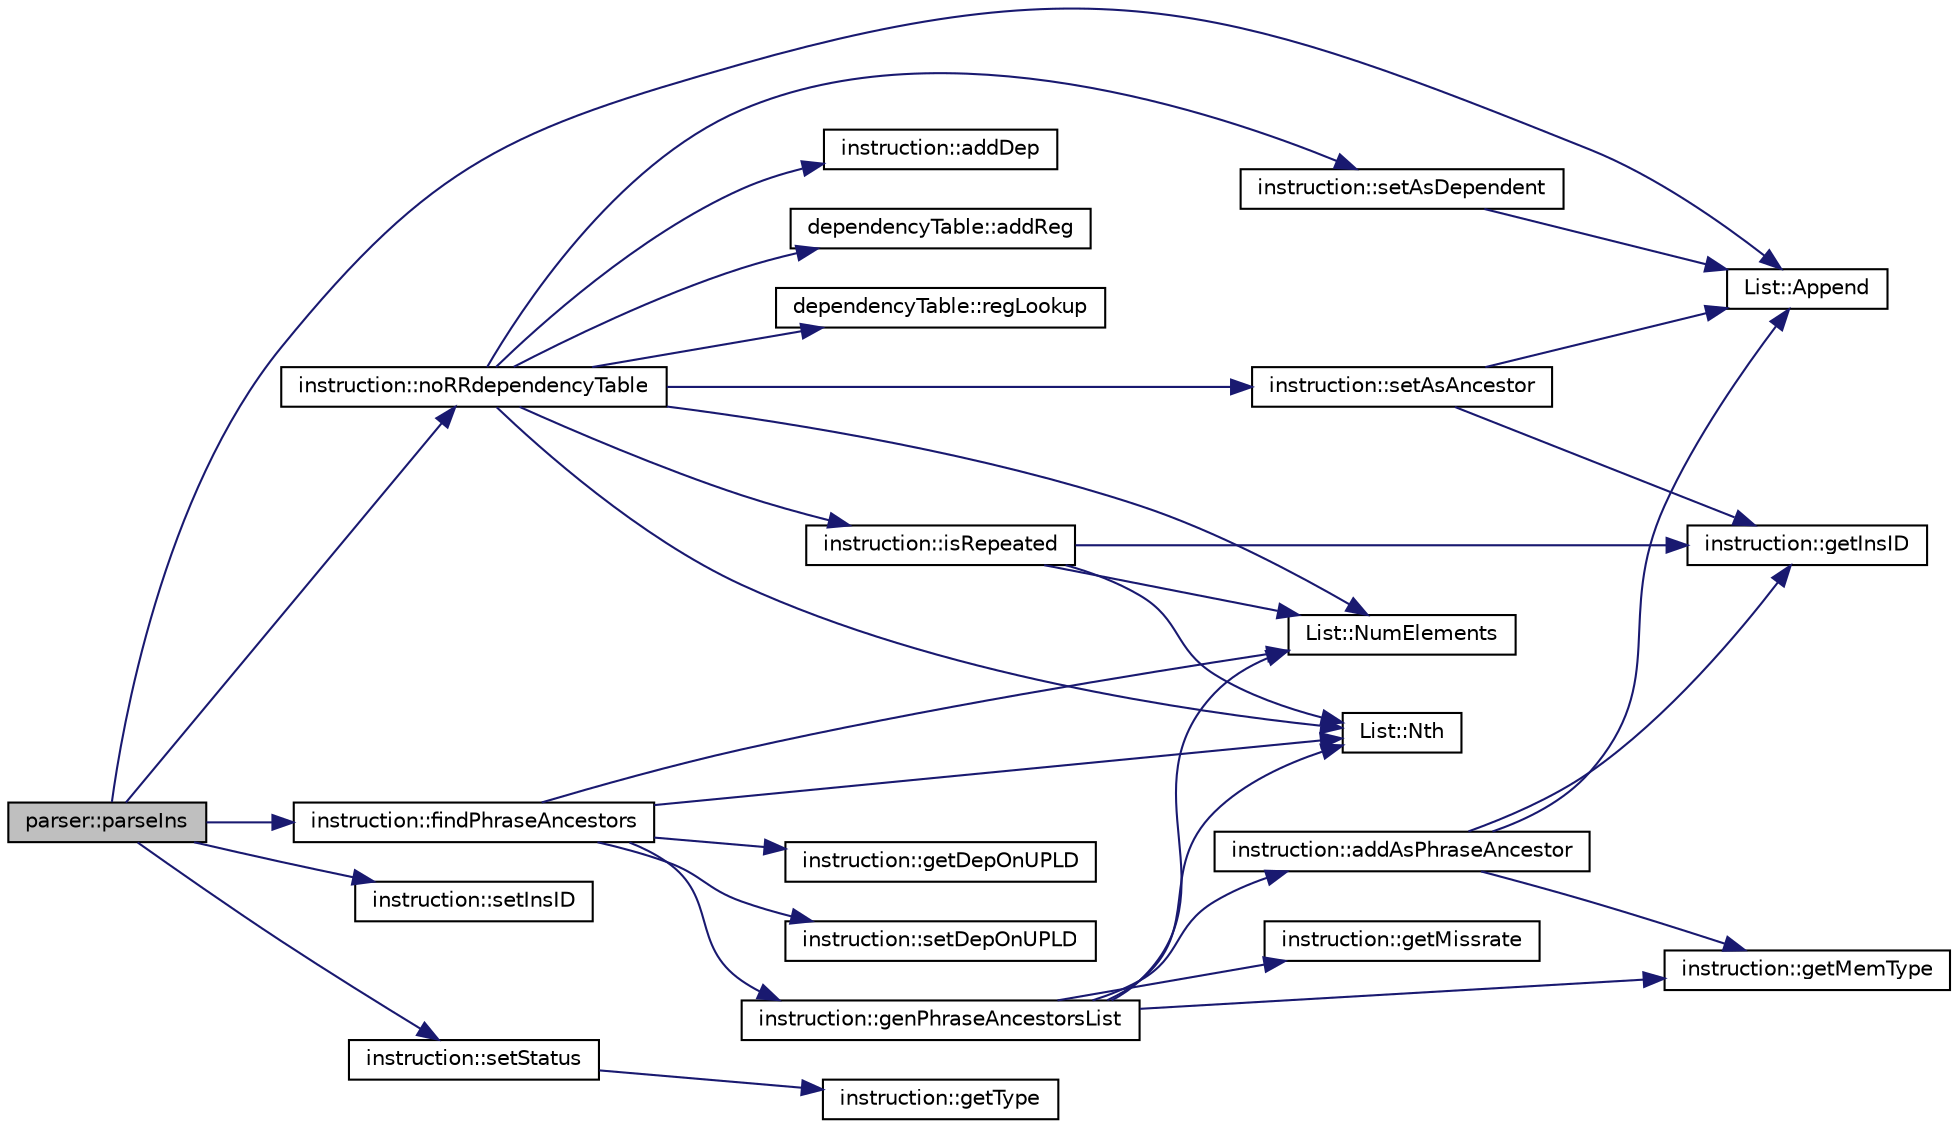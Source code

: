 digraph G
{
  edge [fontname="Helvetica",fontsize="10",labelfontname="Helvetica",labelfontsize="10"];
  node [fontname="Helvetica",fontsize="10",shape=record];
  rankdir=LR;
  Node1 [label="parser::parseIns",height=0.2,width=0.4,color="black", fillcolor="grey75", style="filled" fontcolor="black"];
  Node1 -> Node2 [color="midnightblue",fontsize="10",style="solid",fontname="Helvetica"];
  Node2 [label="List::Append",height=0.2,width=0.4,color="black", fillcolor="white", style="filled",URL="$classList.html#a473190098e38206d0125b0737245e613"];
  Node1 -> Node3 [color="midnightblue",fontsize="10",style="solid",fontname="Helvetica"];
  Node3 [label="instruction::findPhraseAncestors",height=0.2,width=0.4,color="black", fillcolor="white", style="filled",URL="$classinstruction.html#aed4714151da7fbcbe65485e5699cd72c"];
  Node3 -> Node4 [color="midnightblue",fontsize="10",style="solid",fontname="Helvetica"];
  Node4 [label="instruction::genPhraseAncestorsList",height=0.2,width=0.4,color="black", fillcolor="white", style="filled",URL="$classinstruction.html#af5a1d9e1a8a25f768c3dadf66fb83362"];
  Node4 -> Node5 [color="midnightblue",fontsize="10",style="solid",fontname="Helvetica"];
  Node5 [label="instruction::addAsPhraseAncestor",height=0.2,width=0.4,color="black", fillcolor="white", style="filled",URL="$classinstruction.html#a70d88f6c0d2cc47b2c18acd3118de671"];
  Node5 -> Node2 [color="midnightblue",fontsize="10",style="solid",fontname="Helvetica"];
  Node5 -> Node6 [color="midnightblue",fontsize="10",style="solid",fontname="Helvetica"];
  Node6 [label="instruction::getInsID",height=0.2,width=0.4,color="black", fillcolor="white", style="filled",URL="$classinstruction.html#a0856c8a7411c298a51cd8d8d5e2f8b12"];
  Node5 -> Node7 [color="midnightblue",fontsize="10",style="solid",fontname="Helvetica"];
  Node7 [label="instruction::getMemType",height=0.2,width=0.4,color="black", fillcolor="white", style="filled",URL="$classinstruction.html#a8051847b8731d697107d682564a7385f"];
  Node4 -> Node7 [color="midnightblue",fontsize="10",style="solid",fontname="Helvetica"];
  Node4 -> Node8 [color="midnightblue",fontsize="10",style="solid",fontname="Helvetica"];
  Node8 [label="instruction::getMissrate",height=0.2,width=0.4,color="black", fillcolor="white", style="filled",URL="$classinstruction.html#a7f04521e22bec22c519fdc44d7c8b83a"];
  Node4 -> Node9 [color="midnightblue",fontsize="10",style="solid",fontname="Helvetica"];
  Node9 [label="List::Nth",height=0.2,width=0.4,color="black", fillcolor="white", style="filled",URL="$classList.html#a5eb964816de33c85e1d46658ddf8c6c4"];
  Node4 -> Node10 [color="midnightblue",fontsize="10",style="solid",fontname="Helvetica"];
  Node10 [label="List::NumElements",height=0.2,width=0.4,color="black", fillcolor="white", style="filled",URL="$classList.html#ac2e9d50f703b01bf643fa6ce50837c26"];
  Node3 -> Node11 [color="midnightblue",fontsize="10",style="solid",fontname="Helvetica"];
  Node11 [label="instruction::getDepOnUPLD",height=0.2,width=0.4,color="black", fillcolor="white", style="filled",URL="$classinstruction.html#aa523eec9522b3dfa68918b24c378fcc2"];
  Node3 -> Node9 [color="midnightblue",fontsize="10",style="solid",fontname="Helvetica"];
  Node3 -> Node10 [color="midnightblue",fontsize="10",style="solid",fontname="Helvetica"];
  Node3 -> Node12 [color="midnightblue",fontsize="10",style="solid",fontname="Helvetica"];
  Node12 [label="instruction::setDepOnUPLD",height=0.2,width=0.4,color="black", fillcolor="white", style="filled",URL="$classinstruction.html#a99ed8de1173de1012b31333788a3e1a9"];
  Node1 -> Node13 [color="midnightblue",fontsize="10",style="solid",fontname="Helvetica"];
  Node13 [label="instruction::noRRdependencyTable",height=0.2,width=0.4,color="black", fillcolor="white", style="filled",URL="$classinstruction.html#a096c7696da9989235116d28996b34143"];
  Node13 -> Node14 [color="midnightblue",fontsize="10",style="solid",fontname="Helvetica"];
  Node14 [label="instruction::addDep",height=0.2,width=0.4,color="black", fillcolor="white", style="filled",URL="$classinstruction.html#aeb756cec429aca99a341f069df268465"];
  Node13 -> Node15 [color="midnightblue",fontsize="10",style="solid",fontname="Helvetica"];
  Node15 [label="dependencyTable::addReg",height=0.2,width=0.4,color="black", fillcolor="white", style="filled",URL="$classdependencyTable.html#a8ef091ae6d3ca417958673d50fd9a8a6"];
  Node13 -> Node16 [color="midnightblue",fontsize="10",style="solid",fontname="Helvetica"];
  Node16 [label="instruction::isRepeated",height=0.2,width=0.4,color="black", fillcolor="white", style="filled",URL="$classinstruction.html#a8d938a7c74c2bd36d0e5565cf933d9d5"];
  Node16 -> Node6 [color="midnightblue",fontsize="10",style="solid",fontname="Helvetica"];
  Node16 -> Node9 [color="midnightblue",fontsize="10",style="solid",fontname="Helvetica"];
  Node16 -> Node10 [color="midnightblue",fontsize="10",style="solid",fontname="Helvetica"];
  Node13 -> Node9 [color="midnightblue",fontsize="10",style="solid",fontname="Helvetica"];
  Node13 -> Node10 [color="midnightblue",fontsize="10",style="solid",fontname="Helvetica"];
  Node13 -> Node17 [color="midnightblue",fontsize="10",style="solid",fontname="Helvetica"];
  Node17 [label="dependencyTable::regLookup",height=0.2,width=0.4,color="black", fillcolor="white", style="filled",URL="$classdependencyTable.html#a38380b935c33267006d7242d1b72e62a"];
  Node13 -> Node18 [color="midnightblue",fontsize="10",style="solid",fontname="Helvetica"];
  Node18 [label="instruction::setAsAncestor",height=0.2,width=0.4,color="black", fillcolor="white", style="filled",URL="$classinstruction.html#aee7e55cf32812b46267a22bcb53da670"];
  Node18 -> Node2 [color="midnightblue",fontsize="10",style="solid",fontname="Helvetica"];
  Node18 -> Node6 [color="midnightblue",fontsize="10",style="solid",fontname="Helvetica"];
  Node13 -> Node19 [color="midnightblue",fontsize="10",style="solid",fontname="Helvetica"];
  Node19 [label="instruction::setAsDependent",height=0.2,width=0.4,color="black", fillcolor="white", style="filled",URL="$classinstruction.html#ab2ba6828f1256186a787d933a6ca0868"];
  Node19 -> Node2 [color="midnightblue",fontsize="10",style="solid",fontname="Helvetica"];
  Node1 -> Node20 [color="midnightblue",fontsize="10",style="solid",fontname="Helvetica"];
  Node20 [label="instruction::setInsID",height=0.2,width=0.4,color="black", fillcolor="white", style="filled",URL="$classinstruction.html#a3ad74e598e69178490590655303466a1"];
  Node1 -> Node21 [color="midnightblue",fontsize="10",style="solid",fontname="Helvetica"];
  Node21 [label="instruction::setStatus",height=0.2,width=0.4,color="black", fillcolor="white", style="filled",URL="$classinstruction.html#ab4b1bbe98c775d3a1fab0ed281a4ad4f"];
  Node21 -> Node22 [color="midnightblue",fontsize="10",style="solid",fontname="Helvetica"];
  Node22 [label="instruction::getType",height=0.2,width=0.4,color="black", fillcolor="white", style="filled",URL="$classinstruction.html#a47623362d505a662b974624f81288389"];
}
